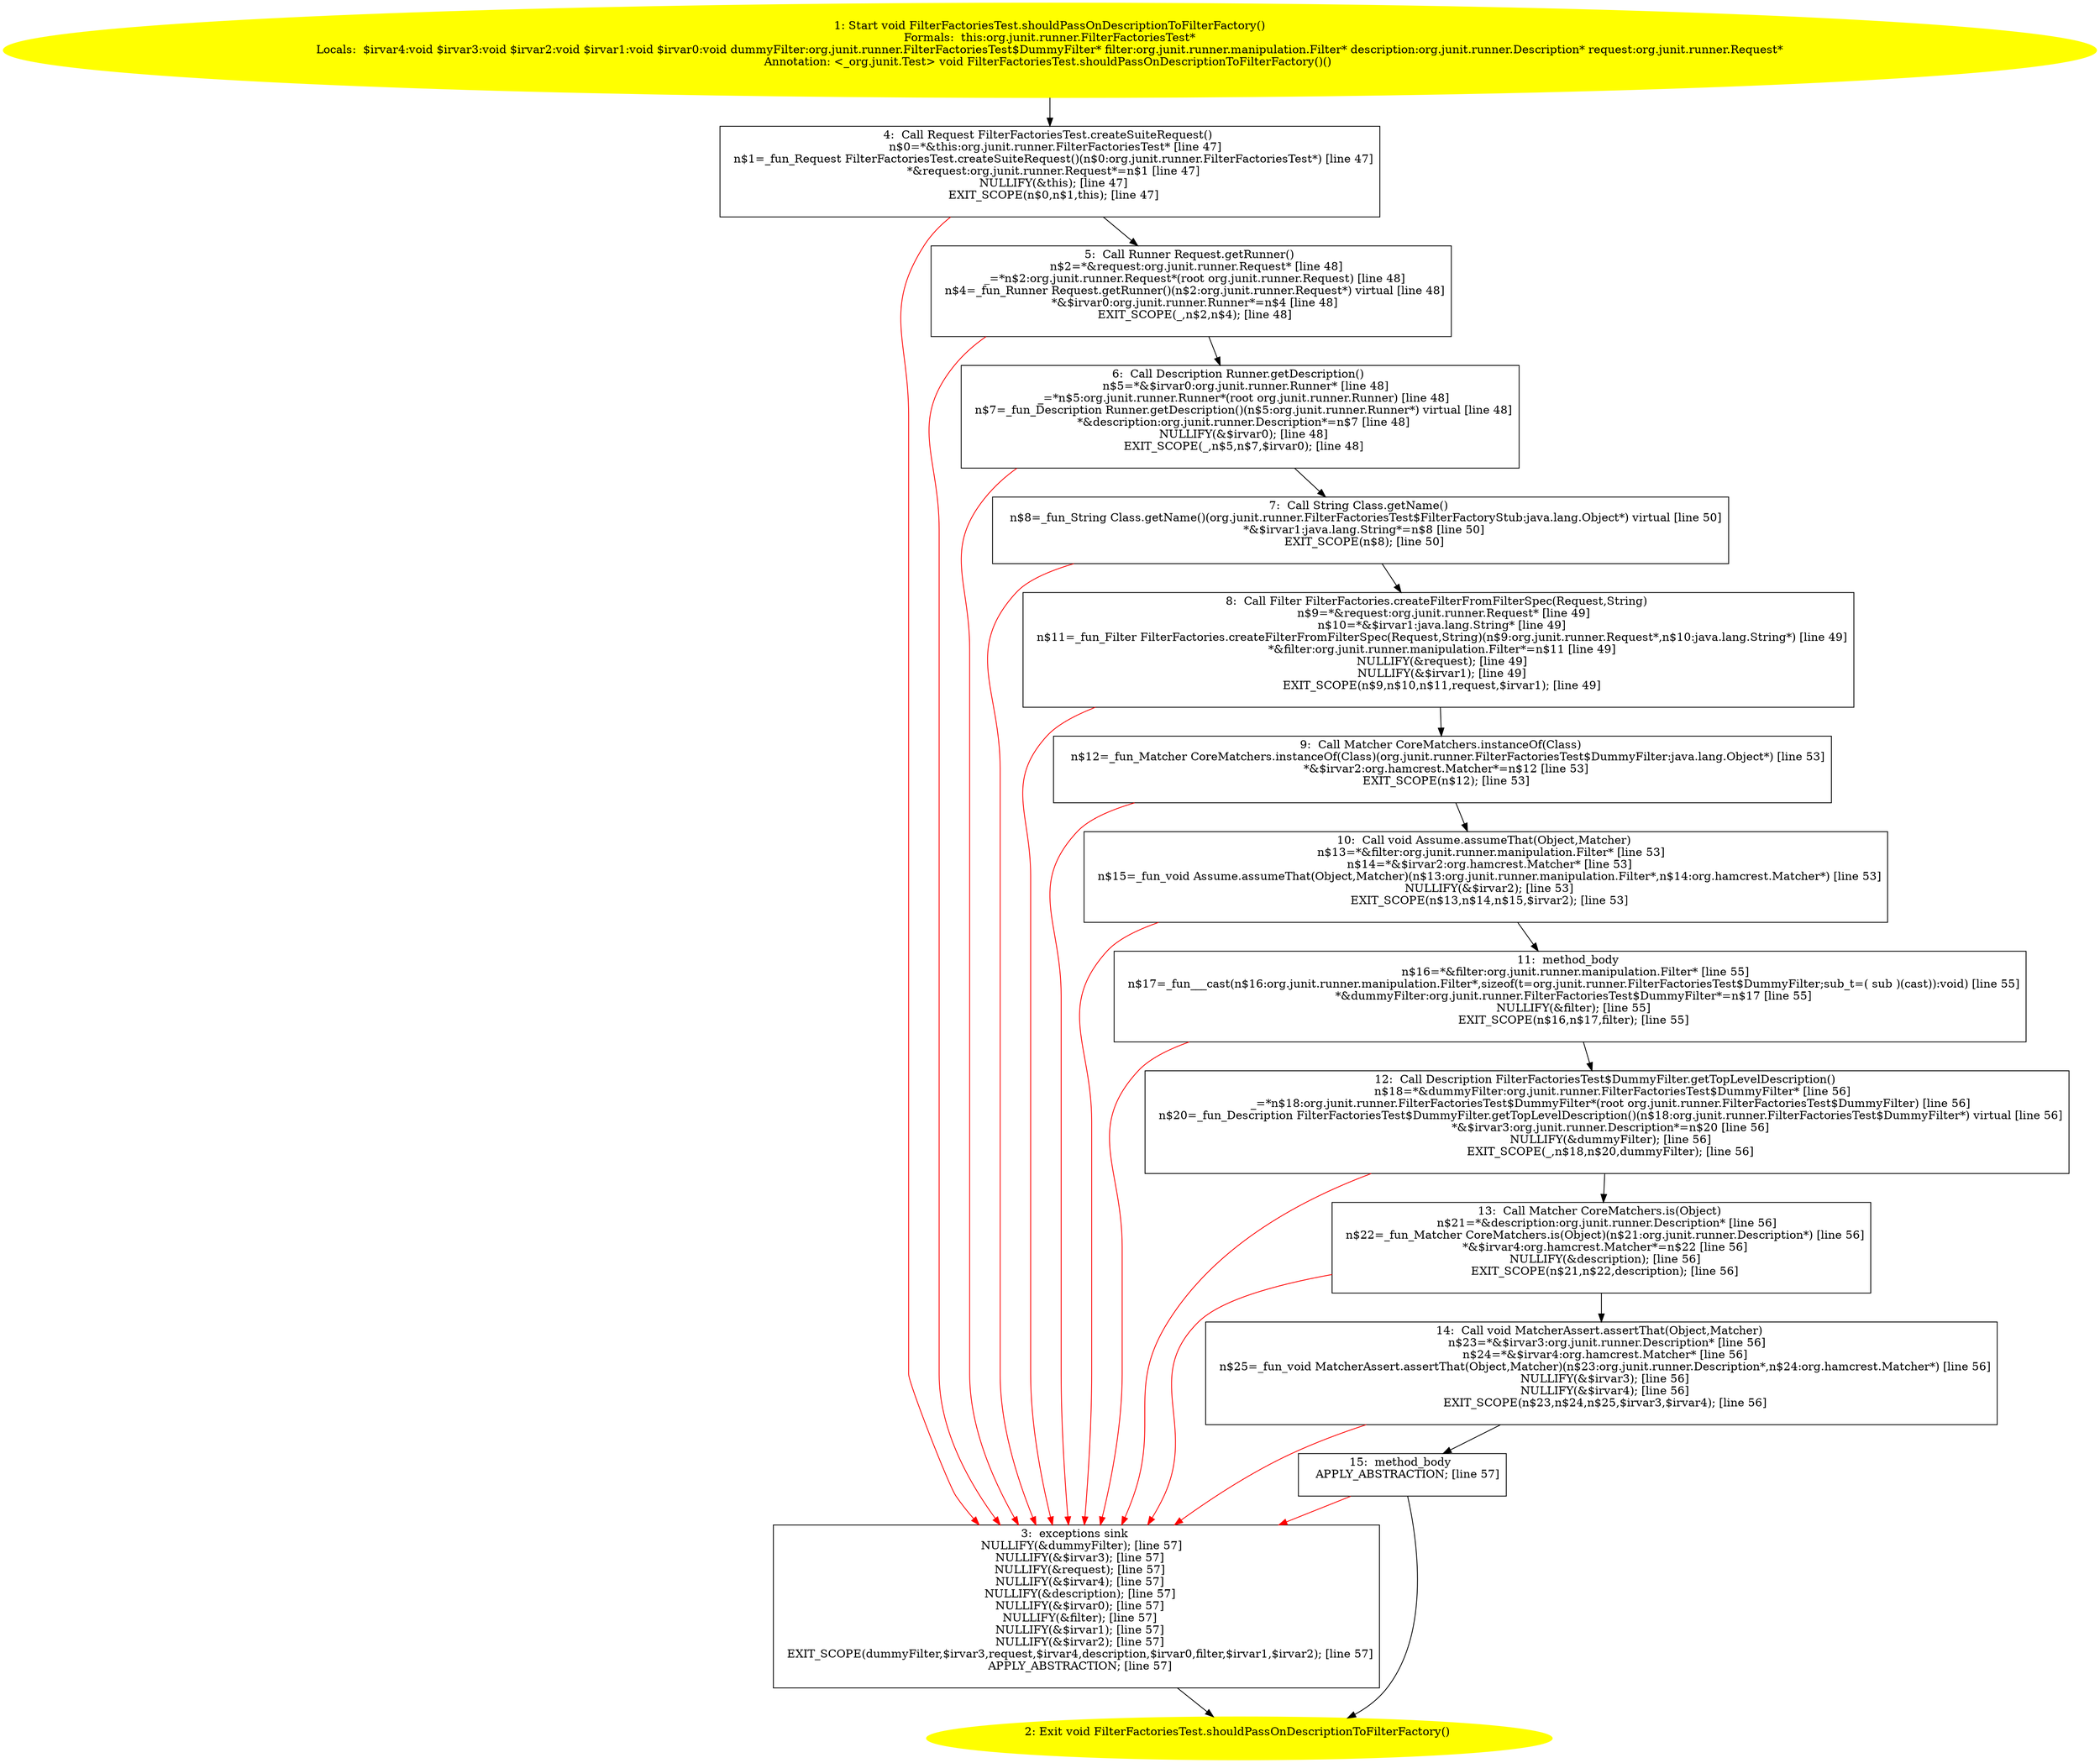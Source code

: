 /* @generated */
digraph cfg {
"org.junit.runner.FilterFactoriesTest.shouldPassOnDescriptionToFilterFactory():void.e6a19f1db997596d05b4d54432877922_1" [label="1: Start void FilterFactoriesTest.shouldPassOnDescriptionToFilterFactory()\nFormals:  this:org.junit.runner.FilterFactoriesTest*\nLocals:  $irvar4:void $irvar3:void $irvar2:void $irvar1:void $irvar0:void dummyFilter:org.junit.runner.FilterFactoriesTest$DummyFilter* filter:org.junit.runner.manipulation.Filter* description:org.junit.runner.Description* request:org.junit.runner.Request*\nAnnotation: <_org.junit.Test> void FilterFactoriesTest.shouldPassOnDescriptionToFilterFactory()() \n  " color=yellow style=filled]
	

	 "org.junit.runner.FilterFactoriesTest.shouldPassOnDescriptionToFilterFactory():void.e6a19f1db997596d05b4d54432877922_1" -> "org.junit.runner.FilterFactoriesTest.shouldPassOnDescriptionToFilterFactory():void.e6a19f1db997596d05b4d54432877922_4" ;
"org.junit.runner.FilterFactoriesTest.shouldPassOnDescriptionToFilterFactory():void.e6a19f1db997596d05b4d54432877922_2" [label="2: Exit void FilterFactoriesTest.shouldPassOnDescriptionToFilterFactory() \n  " color=yellow style=filled]
	

"org.junit.runner.FilterFactoriesTest.shouldPassOnDescriptionToFilterFactory():void.e6a19f1db997596d05b4d54432877922_3" [label="3:  exceptions sink \n   NULLIFY(&dummyFilter); [line 57]\n  NULLIFY(&$irvar3); [line 57]\n  NULLIFY(&request); [line 57]\n  NULLIFY(&$irvar4); [line 57]\n  NULLIFY(&description); [line 57]\n  NULLIFY(&$irvar0); [line 57]\n  NULLIFY(&filter); [line 57]\n  NULLIFY(&$irvar1); [line 57]\n  NULLIFY(&$irvar2); [line 57]\n  EXIT_SCOPE(dummyFilter,$irvar3,request,$irvar4,description,$irvar0,filter,$irvar1,$irvar2); [line 57]\n  APPLY_ABSTRACTION; [line 57]\n " shape="box"]
	

	 "org.junit.runner.FilterFactoriesTest.shouldPassOnDescriptionToFilterFactory():void.e6a19f1db997596d05b4d54432877922_3" -> "org.junit.runner.FilterFactoriesTest.shouldPassOnDescriptionToFilterFactory():void.e6a19f1db997596d05b4d54432877922_2" ;
"org.junit.runner.FilterFactoriesTest.shouldPassOnDescriptionToFilterFactory():void.e6a19f1db997596d05b4d54432877922_4" [label="4:  Call Request FilterFactoriesTest.createSuiteRequest() \n   n$0=*&this:org.junit.runner.FilterFactoriesTest* [line 47]\n  n$1=_fun_Request FilterFactoriesTest.createSuiteRequest()(n$0:org.junit.runner.FilterFactoriesTest*) [line 47]\n  *&request:org.junit.runner.Request*=n$1 [line 47]\n  NULLIFY(&this); [line 47]\n  EXIT_SCOPE(n$0,n$1,this); [line 47]\n " shape="box"]
	

	 "org.junit.runner.FilterFactoriesTest.shouldPassOnDescriptionToFilterFactory():void.e6a19f1db997596d05b4d54432877922_4" -> "org.junit.runner.FilterFactoriesTest.shouldPassOnDescriptionToFilterFactory():void.e6a19f1db997596d05b4d54432877922_5" ;
	 "org.junit.runner.FilterFactoriesTest.shouldPassOnDescriptionToFilterFactory():void.e6a19f1db997596d05b4d54432877922_4" -> "org.junit.runner.FilterFactoriesTest.shouldPassOnDescriptionToFilterFactory():void.e6a19f1db997596d05b4d54432877922_3" [color="red" ];
"org.junit.runner.FilterFactoriesTest.shouldPassOnDescriptionToFilterFactory():void.e6a19f1db997596d05b4d54432877922_5" [label="5:  Call Runner Request.getRunner() \n   n$2=*&request:org.junit.runner.Request* [line 48]\n  _=*n$2:org.junit.runner.Request*(root org.junit.runner.Request) [line 48]\n  n$4=_fun_Runner Request.getRunner()(n$2:org.junit.runner.Request*) virtual [line 48]\n  *&$irvar0:org.junit.runner.Runner*=n$4 [line 48]\n  EXIT_SCOPE(_,n$2,n$4); [line 48]\n " shape="box"]
	

	 "org.junit.runner.FilterFactoriesTest.shouldPassOnDescriptionToFilterFactory():void.e6a19f1db997596d05b4d54432877922_5" -> "org.junit.runner.FilterFactoriesTest.shouldPassOnDescriptionToFilterFactory():void.e6a19f1db997596d05b4d54432877922_6" ;
	 "org.junit.runner.FilterFactoriesTest.shouldPassOnDescriptionToFilterFactory():void.e6a19f1db997596d05b4d54432877922_5" -> "org.junit.runner.FilterFactoriesTest.shouldPassOnDescriptionToFilterFactory():void.e6a19f1db997596d05b4d54432877922_3" [color="red" ];
"org.junit.runner.FilterFactoriesTest.shouldPassOnDescriptionToFilterFactory():void.e6a19f1db997596d05b4d54432877922_6" [label="6:  Call Description Runner.getDescription() \n   n$5=*&$irvar0:org.junit.runner.Runner* [line 48]\n  _=*n$5:org.junit.runner.Runner*(root org.junit.runner.Runner) [line 48]\n  n$7=_fun_Description Runner.getDescription()(n$5:org.junit.runner.Runner*) virtual [line 48]\n  *&description:org.junit.runner.Description*=n$7 [line 48]\n  NULLIFY(&$irvar0); [line 48]\n  EXIT_SCOPE(_,n$5,n$7,$irvar0); [line 48]\n " shape="box"]
	

	 "org.junit.runner.FilterFactoriesTest.shouldPassOnDescriptionToFilterFactory():void.e6a19f1db997596d05b4d54432877922_6" -> "org.junit.runner.FilterFactoriesTest.shouldPassOnDescriptionToFilterFactory():void.e6a19f1db997596d05b4d54432877922_7" ;
	 "org.junit.runner.FilterFactoriesTest.shouldPassOnDescriptionToFilterFactory():void.e6a19f1db997596d05b4d54432877922_6" -> "org.junit.runner.FilterFactoriesTest.shouldPassOnDescriptionToFilterFactory():void.e6a19f1db997596d05b4d54432877922_3" [color="red" ];
"org.junit.runner.FilterFactoriesTest.shouldPassOnDescriptionToFilterFactory():void.e6a19f1db997596d05b4d54432877922_7" [label="7:  Call String Class.getName() \n   n$8=_fun_String Class.getName()(org.junit.runner.FilterFactoriesTest$FilterFactoryStub:java.lang.Object*) virtual [line 50]\n  *&$irvar1:java.lang.String*=n$8 [line 50]\n  EXIT_SCOPE(n$8); [line 50]\n " shape="box"]
	

	 "org.junit.runner.FilterFactoriesTest.shouldPassOnDescriptionToFilterFactory():void.e6a19f1db997596d05b4d54432877922_7" -> "org.junit.runner.FilterFactoriesTest.shouldPassOnDescriptionToFilterFactory():void.e6a19f1db997596d05b4d54432877922_8" ;
	 "org.junit.runner.FilterFactoriesTest.shouldPassOnDescriptionToFilterFactory():void.e6a19f1db997596d05b4d54432877922_7" -> "org.junit.runner.FilterFactoriesTest.shouldPassOnDescriptionToFilterFactory():void.e6a19f1db997596d05b4d54432877922_3" [color="red" ];
"org.junit.runner.FilterFactoriesTest.shouldPassOnDescriptionToFilterFactory():void.e6a19f1db997596d05b4d54432877922_8" [label="8:  Call Filter FilterFactories.createFilterFromFilterSpec(Request,String) \n   n$9=*&request:org.junit.runner.Request* [line 49]\n  n$10=*&$irvar1:java.lang.String* [line 49]\n  n$11=_fun_Filter FilterFactories.createFilterFromFilterSpec(Request,String)(n$9:org.junit.runner.Request*,n$10:java.lang.String*) [line 49]\n  *&filter:org.junit.runner.manipulation.Filter*=n$11 [line 49]\n  NULLIFY(&request); [line 49]\n  NULLIFY(&$irvar1); [line 49]\n  EXIT_SCOPE(n$9,n$10,n$11,request,$irvar1); [line 49]\n " shape="box"]
	

	 "org.junit.runner.FilterFactoriesTest.shouldPassOnDescriptionToFilterFactory():void.e6a19f1db997596d05b4d54432877922_8" -> "org.junit.runner.FilterFactoriesTest.shouldPassOnDescriptionToFilterFactory():void.e6a19f1db997596d05b4d54432877922_9" ;
	 "org.junit.runner.FilterFactoriesTest.shouldPassOnDescriptionToFilterFactory():void.e6a19f1db997596d05b4d54432877922_8" -> "org.junit.runner.FilterFactoriesTest.shouldPassOnDescriptionToFilterFactory():void.e6a19f1db997596d05b4d54432877922_3" [color="red" ];
"org.junit.runner.FilterFactoriesTest.shouldPassOnDescriptionToFilterFactory():void.e6a19f1db997596d05b4d54432877922_9" [label="9:  Call Matcher CoreMatchers.instanceOf(Class) \n   n$12=_fun_Matcher CoreMatchers.instanceOf(Class)(org.junit.runner.FilterFactoriesTest$DummyFilter:java.lang.Object*) [line 53]\n  *&$irvar2:org.hamcrest.Matcher*=n$12 [line 53]\n  EXIT_SCOPE(n$12); [line 53]\n " shape="box"]
	

	 "org.junit.runner.FilterFactoriesTest.shouldPassOnDescriptionToFilterFactory():void.e6a19f1db997596d05b4d54432877922_9" -> "org.junit.runner.FilterFactoriesTest.shouldPassOnDescriptionToFilterFactory():void.e6a19f1db997596d05b4d54432877922_10" ;
	 "org.junit.runner.FilterFactoriesTest.shouldPassOnDescriptionToFilterFactory():void.e6a19f1db997596d05b4d54432877922_9" -> "org.junit.runner.FilterFactoriesTest.shouldPassOnDescriptionToFilterFactory():void.e6a19f1db997596d05b4d54432877922_3" [color="red" ];
"org.junit.runner.FilterFactoriesTest.shouldPassOnDescriptionToFilterFactory():void.e6a19f1db997596d05b4d54432877922_10" [label="10:  Call void Assume.assumeThat(Object,Matcher) \n   n$13=*&filter:org.junit.runner.manipulation.Filter* [line 53]\n  n$14=*&$irvar2:org.hamcrest.Matcher* [line 53]\n  n$15=_fun_void Assume.assumeThat(Object,Matcher)(n$13:org.junit.runner.manipulation.Filter*,n$14:org.hamcrest.Matcher*) [line 53]\n  NULLIFY(&$irvar2); [line 53]\n  EXIT_SCOPE(n$13,n$14,n$15,$irvar2); [line 53]\n " shape="box"]
	

	 "org.junit.runner.FilterFactoriesTest.shouldPassOnDescriptionToFilterFactory():void.e6a19f1db997596d05b4d54432877922_10" -> "org.junit.runner.FilterFactoriesTest.shouldPassOnDescriptionToFilterFactory():void.e6a19f1db997596d05b4d54432877922_11" ;
	 "org.junit.runner.FilterFactoriesTest.shouldPassOnDescriptionToFilterFactory():void.e6a19f1db997596d05b4d54432877922_10" -> "org.junit.runner.FilterFactoriesTest.shouldPassOnDescriptionToFilterFactory():void.e6a19f1db997596d05b4d54432877922_3" [color="red" ];
"org.junit.runner.FilterFactoriesTest.shouldPassOnDescriptionToFilterFactory():void.e6a19f1db997596d05b4d54432877922_11" [label="11:  method_body \n   n$16=*&filter:org.junit.runner.manipulation.Filter* [line 55]\n  n$17=_fun___cast(n$16:org.junit.runner.manipulation.Filter*,sizeof(t=org.junit.runner.FilterFactoriesTest$DummyFilter;sub_t=( sub )(cast)):void) [line 55]\n  *&dummyFilter:org.junit.runner.FilterFactoriesTest$DummyFilter*=n$17 [line 55]\n  NULLIFY(&filter); [line 55]\n  EXIT_SCOPE(n$16,n$17,filter); [line 55]\n " shape="box"]
	

	 "org.junit.runner.FilterFactoriesTest.shouldPassOnDescriptionToFilterFactory():void.e6a19f1db997596d05b4d54432877922_11" -> "org.junit.runner.FilterFactoriesTest.shouldPassOnDescriptionToFilterFactory():void.e6a19f1db997596d05b4d54432877922_12" ;
	 "org.junit.runner.FilterFactoriesTest.shouldPassOnDescriptionToFilterFactory():void.e6a19f1db997596d05b4d54432877922_11" -> "org.junit.runner.FilterFactoriesTest.shouldPassOnDescriptionToFilterFactory():void.e6a19f1db997596d05b4d54432877922_3" [color="red" ];
"org.junit.runner.FilterFactoriesTest.shouldPassOnDescriptionToFilterFactory():void.e6a19f1db997596d05b4d54432877922_12" [label="12:  Call Description FilterFactoriesTest$DummyFilter.getTopLevelDescription() \n   n$18=*&dummyFilter:org.junit.runner.FilterFactoriesTest$DummyFilter* [line 56]\n  _=*n$18:org.junit.runner.FilterFactoriesTest$DummyFilter*(root org.junit.runner.FilterFactoriesTest$DummyFilter) [line 56]\n  n$20=_fun_Description FilterFactoriesTest$DummyFilter.getTopLevelDescription()(n$18:org.junit.runner.FilterFactoriesTest$DummyFilter*) virtual [line 56]\n  *&$irvar3:org.junit.runner.Description*=n$20 [line 56]\n  NULLIFY(&dummyFilter); [line 56]\n  EXIT_SCOPE(_,n$18,n$20,dummyFilter); [line 56]\n " shape="box"]
	

	 "org.junit.runner.FilterFactoriesTest.shouldPassOnDescriptionToFilterFactory():void.e6a19f1db997596d05b4d54432877922_12" -> "org.junit.runner.FilterFactoriesTest.shouldPassOnDescriptionToFilterFactory():void.e6a19f1db997596d05b4d54432877922_13" ;
	 "org.junit.runner.FilterFactoriesTest.shouldPassOnDescriptionToFilterFactory():void.e6a19f1db997596d05b4d54432877922_12" -> "org.junit.runner.FilterFactoriesTest.shouldPassOnDescriptionToFilterFactory():void.e6a19f1db997596d05b4d54432877922_3" [color="red" ];
"org.junit.runner.FilterFactoriesTest.shouldPassOnDescriptionToFilterFactory():void.e6a19f1db997596d05b4d54432877922_13" [label="13:  Call Matcher CoreMatchers.is(Object) \n   n$21=*&description:org.junit.runner.Description* [line 56]\n  n$22=_fun_Matcher CoreMatchers.is(Object)(n$21:org.junit.runner.Description*) [line 56]\n  *&$irvar4:org.hamcrest.Matcher*=n$22 [line 56]\n  NULLIFY(&description); [line 56]\n  EXIT_SCOPE(n$21,n$22,description); [line 56]\n " shape="box"]
	

	 "org.junit.runner.FilterFactoriesTest.shouldPassOnDescriptionToFilterFactory():void.e6a19f1db997596d05b4d54432877922_13" -> "org.junit.runner.FilterFactoriesTest.shouldPassOnDescriptionToFilterFactory():void.e6a19f1db997596d05b4d54432877922_14" ;
	 "org.junit.runner.FilterFactoriesTest.shouldPassOnDescriptionToFilterFactory():void.e6a19f1db997596d05b4d54432877922_13" -> "org.junit.runner.FilterFactoriesTest.shouldPassOnDescriptionToFilterFactory():void.e6a19f1db997596d05b4d54432877922_3" [color="red" ];
"org.junit.runner.FilterFactoriesTest.shouldPassOnDescriptionToFilterFactory():void.e6a19f1db997596d05b4d54432877922_14" [label="14:  Call void MatcherAssert.assertThat(Object,Matcher) \n   n$23=*&$irvar3:org.junit.runner.Description* [line 56]\n  n$24=*&$irvar4:org.hamcrest.Matcher* [line 56]\n  n$25=_fun_void MatcherAssert.assertThat(Object,Matcher)(n$23:org.junit.runner.Description*,n$24:org.hamcrest.Matcher*) [line 56]\n  NULLIFY(&$irvar3); [line 56]\n  NULLIFY(&$irvar4); [line 56]\n  EXIT_SCOPE(n$23,n$24,n$25,$irvar3,$irvar4); [line 56]\n " shape="box"]
	

	 "org.junit.runner.FilterFactoriesTest.shouldPassOnDescriptionToFilterFactory():void.e6a19f1db997596d05b4d54432877922_14" -> "org.junit.runner.FilterFactoriesTest.shouldPassOnDescriptionToFilterFactory():void.e6a19f1db997596d05b4d54432877922_15" ;
	 "org.junit.runner.FilterFactoriesTest.shouldPassOnDescriptionToFilterFactory():void.e6a19f1db997596d05b4d54432877922_14" -> "org.junit.runner.FilterFactoriesTest.shouldPassOnDescriptionToFilterFactory():void.e6a19f1db997596d05b4d54432877922_3" [color="red" ];
"org.junit.runner.FilterFactoriesTest.shouldPassOnDescriptionToFilterFactory():void.e6a19f1db997596d05b4d54432877922_15" [label="15:  method_body \n   APPLY_ABSTRACTION; [line 57]\n " shape="box"]
	

	 "org.junit.runner.FilterFactoriesTest.shouldPassOnDescriptionToFilterFactory():void.e6a19f1db997596d05b4d54432877922_15" -> "org.junit.runner.FilterFactoriesTest.shouldPassOnDescriptionToFilterFactory():void.e6a19f1db997596d05b4d54432877922_2" ;
	 "org.junit.runner.FilterFactoriesTest.shouldPassOnDescriptionToFilterFactory():void.e6a19f1db997596d05b4d54432877922_15" -> "org.junit.runner.FilterFactoriesTest.shouldPassOnDescriptionToFilterFactory():void.e6a19f1db997596d05b4d54432877922_3" [color="red" ];
}
